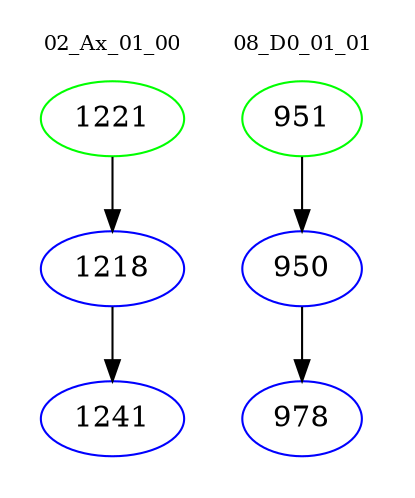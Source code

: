 digraph{
subgraph cluster_0 {
color = white
label = "02_Ax_01_00";
fontsize=10;
T0_1221 [label="1221", color="green"]
T0_1221 -> T0_1218 [color="black"]
T0_1218 [label="1218", color="blue"]
T0_1218 -> T0_1241 [color="black"]
T0_1241 [label="1241", color="blue"]
}
subgraph cluster_1 {
color = white
label = "08_D0_01_01";
fontsize=10;
T1_951 [label="951", color="green"]
T1_951 -> T1_950 [color="black"]
T1_950 [label="950", color="blue"]
T1_950 -> T1_978 [color="black"]
T1_978 [label="978", color="blue"]
}
}
